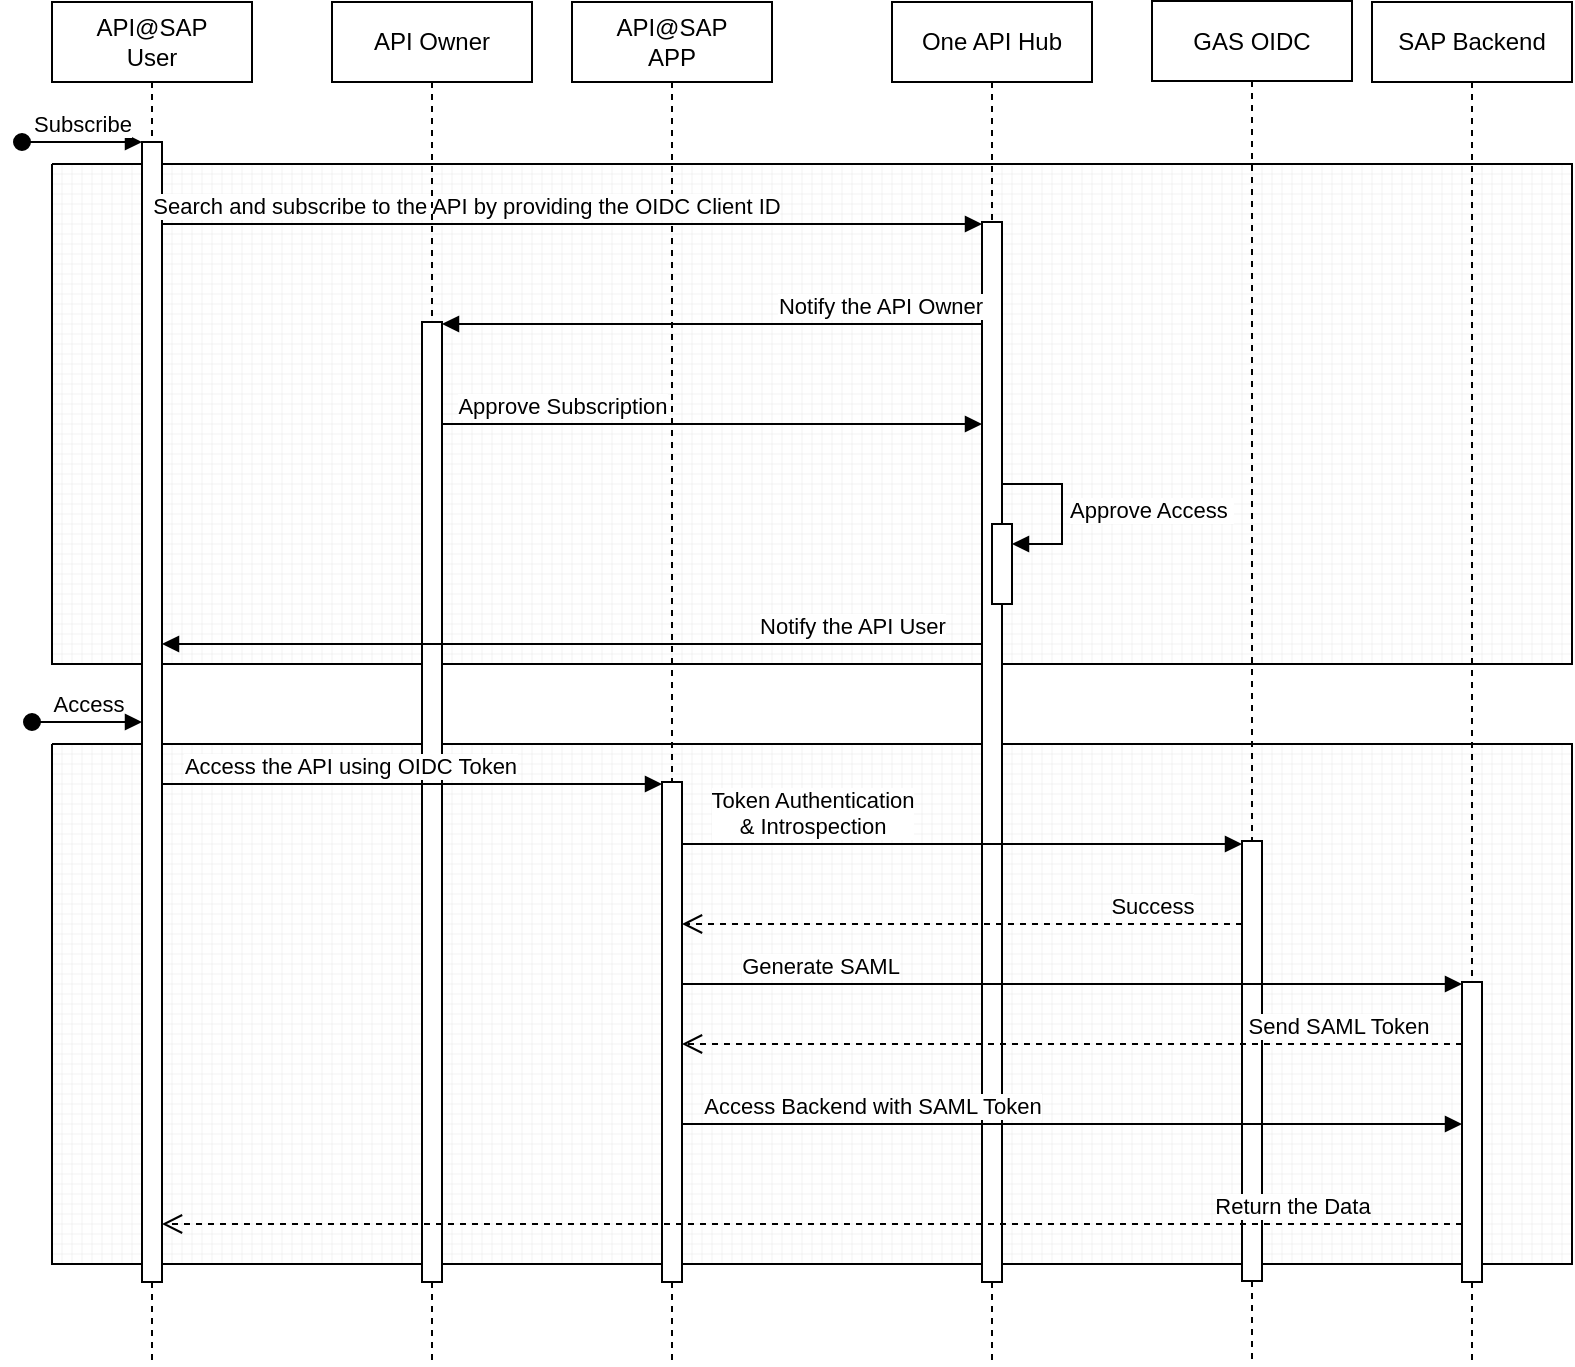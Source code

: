 <mxfile version="21.2.1" type="github">
  <diagram name="Page-1" id="2YBvvXClWsGukQMizWep">
    <mxGraphModel dx="1202" dy="660" grid="1" gridSize="10" guides="1" tooltips="1" connect="1" arrows="1" fold="1" page="1" pageScale="1" pageWidth="850" pageHeight="1100" math="0" shadow="0">
      <root>
        <mxCell id="0" />
        <mxCell id="1" parent="0" />
        <mxCell id="AVic4slwQ6wHCXrnZcfe-11" value="" style="verticalLabelPosition=bottom;verticalAlign=top;html=1;shape=mxgraph.basic.patternFillRect;fillStyle=grid;step=5;fillStrokeWidth=0.2;fillStrokeColor=#dddddd;" parent="1" vertex="1">
          <mxGeometry x="40" y="490" width="760" height="260" as="geometry" />
        </mxCell>
        <mxCell id="AVic4slwQ6wHCXrnZcfe-4" value="" style="verticalLabelPosition=bottom;verticalAlign=top;html=1;shape=mxgraph.basic.patternFillRect;fillStyle=grid;step=5;fillStrokeWidth=0.2;fillStrokeColor=#dddddd;" parent="1" vertex="1">
          <mxGeometry x="40" y="200" width="760" height="250" as="geometry" />
        </mxCell>
        <mxCell id="aM9ryv3xv72pqoxQDRHE-1" value="API@SAP &lt;br&gt;User" style="shape=umlLifeline;perimeter=lifelinePerimeter;whiteSpace=wrap;html=1;container=0;dropTarget=0;collapsible=0;recursiveResize=0;outlineConnect=0;portConstraint=eastwest;newEdgeStyle={&quot;edgeStyle&quot;:&quot;elbowEdgeStyle&quot;,&quot;elbow&quot;:&quot;vertical&quot;,&quot;curved&quot;:0,&quot;rounded&quot;:0};" parent="1" vertex="1">
          <mxGeometry x="40" y="119" width="100" height="681" as="geometry" />
        </mxCell>
        <mxCell id="aM9ryv3xv72pqoxQDRHE-2" value="" style="html=1;points=[];perimeter=orthogonalPerimeter;outlineConnect=0;targetShapes=umlLifeline;portConstraint=eastwest;newEdgeStyle={&quot;edgeStyle&quot;:&quot;elbowEdgeStyle&quot;,&quot;elbow&quot;:&quot;vertical&quot;,&quot;curved&quot;:0,&quot;rounded&quot;:0};" parent="aM9ryv3xv72pqoxQDRHE-1" vertex="1">
          <mxGeometry x="45" y="70" width="10" height="570" as="geometry" />
        </mxCell>
        <mxCell id="aM9ryv3xv72pqoxQDRHE-3" value="Subscribe" style="html=1;verticalAlign=bottom;startArrow=oval;endArrow=block;startSize=8;edgeStyle=elbowEdgeStyle;elbow=vertical;curved=0;rounded=0;" parent="aM9ryv3xv72pqoxQDRHE-1" target="aM9ryv3xv72pqoxQDRHE-2" edge="1">
          <mxGeometry relative="1" as="geometry">
            <mxPoint x="-15" y="70" as="sourcePoint" />
          </mxGeometry>
        </mxCell>
        <mxCell id="aM9ryv3xv72pqoxQDRHE-5" value="API@SAP&lt;br&gt;APP" style="shape=umlLifeline;perimeter=lifelinePerimeter;whiteSpace=wrap;html=1;container=0;dropTarget=0;collapsible=0;recursiveResize=0;outlineConnect=0;portConstraint=eastwest;newEdgeStyle={&quot;edgeStyle&quot;:&quot;elbowEdgeStyle&quot;,&quot;elbow&quot;:&quot;vertical&quot;,&quot;curved&quot;:0,&quot;rounded&quot;:0};" parent="1" vertex="1">
          <mxGeometry x="300" y="119" width="100" height="681" as="geometry" />
        </mxCell>
        <mxCell id="aM9ryv3xv72pqoxQDRHE-6" value="" style="html=1;points=[];perimeter=orthogonalPerimeter;outlineConnect=0;targetShapes=umlLifeline;portConstraint=eastwest;newEdgeStyle={&quot;edgeStyle&quot;:&quot;elbowEdgeStyle&quot;,&quot;elbow&quot;:&quot;vertical&quot;,&quot;curved&quot;:0,&quot;rounded&quot;:0};" parent="aM9ryv3xv72pqoxQDRHE-5" vertex="1">
          <mxGeometry x="45" y="390" width="10" height="250" as="geometry" />
        </mxCell>
        <mxCell id="aM9ryv3xv72pqoxQDRHE-7" value="Search and subscribe to the API by providing the OIDC Client ID" style="html=1;verticalAlign=bottom;endArrow=block;edgeStyle=elbowEdgeStyle;elbow=vertical;curved=0;rounded=0;" parent="1" source="aM9ryv3xv72pqoxQDRHE-2" target="XsU5lfdXcksKyY_UCjnN-2" edge="1">
          <mxGeometry x="-0.26" relative="1" as="geometry">
            <mxPoint x="95" y="225" as="sourcePoint" />
            <Array as="points">
              <mxPoint x="240" y="230" />
              <mxPoint x="410" y="230" />
              <mxPoint x="590" y="250" />
              <mxPoint x="180" y="225" />
            </Array>
            <mxPoint x="235" y="225" as="targetPoint" />
            <mxPoint as="offset" />
          </mxGeometry>
        </mxCell>
        <mxCell id="XsU5lfdXcksKyY_UCjnN-1" value="One API Hub" style="shape=umlLifeline;perimeter=lifelinePerimeter;whiteSpace=wrap;html=1;container=0;dropTarget=0;collapsible=0;recursiveResize=0;outlineConnect=0;portConstraint=eastwest;newEdgeStyle={&quot;edgeStyle&quot;:&quot;elbowEdgeStyle&quot;,&quot;elbow&quot;:&quot;vertical&quot;,&quot;curved&quot;:0,&quot;rounded&quot;:0};" parent="1" vertex="1">
          <mxGeometry x="460" y="119" width="100" height="681" as="geometry" />
        </mxCell>
        <mxCell id="XsU5lfdXcksKyY_UCjnN-2" value="" style="html=1;points=[];perimeter=orthogonalPerimeter;outlineConnect=0;targetShapes=umlLifeline;portConstraint=eastwest;newEdgeStyle={&quot;edgeStyle&quot;:&quot;elbowEdgeStyle&quot;,&quot;elbow&quot;:&quot;vertical&quot;,&quot;curved&quot;:0,&quot;rounded&quot;:0};" parent="XsU5lfdXcksKyY_UCjnN-1" vertex="1">
          <mxGeometry x="45" y="110" width="10" height="530" as="geometry" />
        </mxCell>
        <mxCell id="AVic4slwQ6wHCXrnZcfe-1" value="" style="html=1;points=[];perimeter=orthogonalPerimeter;outlineConnect=0;targetShapes=umlLifeline;portConstraint=eastwest;newEdgeStyle={&quot;edgeStyle&quot;:&quot;elbowEdgeStyle&quot;,&quot;elbow&quot;:&quot;vertical&quot;,&quot;curved&quot;:0,&quot;rounded&quot;:0};" parent="XsU5lfdXcksKyY_UCjnN-1" vertex="1">
          <mxGeometry x="50" y="261" width="10" height="40" as="geometry" />
        </mxCell>
        <mxCell id="AVic4slwQ6wHCXrnZcfe-2" value="Approve Access&amp;nbsp;" style="html=1;align=left;spacingLeft=2;endArrow=block;rounded=0;edgeStyle=orthogonalEdgeStyle;curved=0;rounded=0;" parent="XsU5lfdXcksKyY_UCjnN-1" target="AVic4slwQ6wHCXrnZcfe-1" edge="1">
          <mxGeometry relative="1" as="geometry">
            <mxPoint x="55" y="241" as="sourcePoint" />
            <Array as="points">
              <mxPoint x="85" y="271" />
            </Array>
          </mxGeometry>
        </mxCell>
        <mxCell id="XsU5lfdXcksKyY_UCjnN-12" value="SAP Backend" style="shape=umlLifeline;perimeter=lifelinePerimeter;whiteSpace=wrap;html=1;container=0;dropTarget=0;collapsible=0;recursiveResize=0;outlineConnect=0;portConstraint=eastwest;newEdgeStyle={&quot;edgeStyle&quot;:&quot;elbowEdgeStyle&quot;,&quot;elbow&quot;:&quot;vertical&quot;,&quot;curved&quot;:0,&quot;rounded&quot;:0};" parent="1" vertex="1">
          <mxGeometry x="700" y="119" width="100" height="681" as="geometry" />
        </mxCell>
        <mxCell id="XsU5lfdXcksKyY_UCjnN-16" value="" style="html=1;points=[];perimeter=orthogonalPerimeter;outlineConnect=0;targetShapes=umlLifeline;portConstraint=eastwest;newEdgeStyle={&quot;edgeStyle&quot;:&quot;elbowEdgeStyle&quot;,&quot;elbow&quot;:&quot;vertical&quot;,&quot;curved&quot;:0,&quot;rounded&quot;:0};" parent="XsU5lfdXcksKyY_UCjnN-12" vertex="1">
          <mxGeometry x="45" y="490" width="10" height="150" as="geometry" />
        </mxCell>
        <mxCell id="8DKK0phsEl0i5hMAirXq-7" value="API Owner" style="shape=umlLifeline;perimeter=lifelinePerimeter;whiteSpace=wrap;html=1;container=0;dropTarget=0;collapsible=0;recursiveResize=0;outlineConnect=0;portConstraint=eastwest;newEdgeStyle={&quot;edgeStyle&quot;:&quot;elbowEdgeStyle&quot;,&quot;elbow&quot;:&quot;vertical&quot;,&quot;curved&quot;:0,&quot;rounded&quot;:0};" parent="1" vertex="1">
          <mxGeometry x="180" y="119" width="100" height="680" as="geometry" />
        </mxCell>
        <mxCell id="8DKK0phsEl0i5hMAirXq-8" value="" style="html=1;points=[];perimeter=orthogonalPerimeter;outlineConnect=0;targetShapes=umlLifeline;portConstraint=eastwest;newEdgeStyle={&quot;edgeStyle&quot;:&quot;elbowEdgeStyle&quot;,&quot;elbow&quot;:&quot;vertical&quot;,&quot;curved&quot;:0,&quot;rounded&quot;:0};" parent="8DKK0phsEl0i5hMAirXq-7" vertex="1">
          <mxGeometry x="45" y="160" width="10" height="480" as="geometry" />
        </mxCell>
        <mxCell id="8DKK0phsEl0i5hMAirXq-9" value="Notify the API Owner" style="html=1;verticalAlign=bottom;endArrow=block;edgeStyle=elbowEdgeStyle;elbow=vertical;curved=0;rounded=0;" parent="1" source="XsU5lfdXcksKyY_UCjnN-2" target="8DKK0phsEl0i5hMAirXq-8" edge="1">
          <mxGeometry x="-0.618" relative="1" as="geometry">
            <mxPoint x="615" y="280" as="sourcePoint" />
            <Array as="points">
              <mxPoint x="415" y="280" />
              <mxPoint x="375" y="260" />
              <mxPoint x="105" y="260" />
              <mxPoint x="385" y="260" />
              <mxPoint x="235" y="320" />
              <mxPoint x="255" y="290" />
              <mxPoint x="215" y="260" />
            </Array>
            <mxPoint x="270" y="280" as="targetPoint" />
            <mxPoint as="offset" />
          </mxGeometry>
        </mxCell>
        <mxCell id="8DKK0phsEl0i5hMAirXq-12" value="Approve Subscription" style="html=1;verticalAlign=bottom;endArrow=block;edgeStyle=elbowEdgeStyle;elbow=vertical;curved=0;rounded=0;" parent="1" source="8DKK0phsEl0i5hMAirXq-8" target="XsU5lfdXcksKyY_UCjnN-2" edge="1">
          <mxGeometry x="-0.559" relative="1" as="geometry">
            <mxPoint x="250" y="350" as="sourcePoint" />
            <Array as="points">
              <mxPoint x="410" y="330" />
              <mxPoint x="510" y="340" />
              <mxPoint x="590" y="360" />
              <mxPoint x="335" y="350" />
            </Array>
            <mxPoint x="680" y="400" as="targetPoint" />
            <mxPoint as="offset" />
          </mxGeometry>
        </mxCell>
        <mxCell id="AVic4slwQ6wHCXrnZcfe-3" value="Notify the API User" style="html=1;verticalAlign=bottom;endArrow=block;edgeStyle=elbowEdgeStyle;elbow=vertical;curved=0;rounded=0;" parent="1" source="XsU5lfdXcksKyY_UCjnN-2" target="aM9ryv3xv72pqoxQDRHE-2" edge="1">
          <mxGeometry x="-0.683" relative="1" as="geometry">
            <mxPoint x="590" y="440" as="sourcePoint" />
            <Array as="points">
              <mxPoint x="490" y="440" />
              <mxPoint x="500" y="460" />
              <mxPoint x="340" y="440" />
              <mxPoint x="260" y="430" />
              <mxPoint x="410" y="440" />
              <mxPoint x="370" y="420" />
              <mxPoint x="100" y="420" />
              <mxPoint x="380" y="420" />
              <mxPoint x="230" y="480" />
              <mxPoint x="250" y="450" />
              <mxPoint x="210" y="420" />
            </Array>
            <mxPoint x="250" y="440" as="targetPoint" />
            <mxPoint as="offset" />
          </mxGeometry>
        </mxCell>
        <mxCell id="AVic4slwQ6wHCXrnZcfe-5" value="Access" style="html=1;verticalAlign=bottom;startArrow=oval;endArrow=block;startSize=8;edgeStyle=elbowEdgeStyle;elbow=vertical;curved=0;rounded=0;" parent="1" target="aM9ryv3xv72pqoxQDRHE-2" edge="1">
          <mxGeometry relative="1" as="geometry">
            <mxPoint x="30" y="479" as="sourcePoint" />
            <mxPoint x="80" y="478.5" as="targetPoint" />
            <Array as="points" />
          </mxGeometry>
        </mxCell>
        <mxCell id="AVic4slwQ6wHCXrnZcfe-6" value="Access the API using OIDC Token" style="html=1;verticalAlign=bottom;endArrow=block;edgeStyle=elbowEdgeStyle;elbow=vertical;curved=0;rounded=0;" parent="1" source="aM9ryv3xv72pqoxQDRHE-2" target="aM9ryv3xv72pqoxQDRHE-6" edge="1">
          <mxGeometry x="-0.25" relative="1" as="geometry">
            <mxPoint x="100" y="510" as="sourcePoint" />
            <Array as="points">
              <mxPoint x="320" y="510" />
              <mxPoint x="340" y="540" />
              <mxPoint x="595" y="530" />
              <mxPoint x="185" y="505" />
            </Array>
            <mxPoint x="600" y="510" as="targetPoint" />
            <mxPoint as="offset" />
          </mxGeometry>
        </mxCell>
        <mxCell id="AVic4slwQ6wHCXrnZcfe-7" value="Token Authentication &lt;br&gt;&amp;amp; Introspection" style="html=1;verticalAlign=bottom;endArrow=block;edgeStyle=elbowEdgeStyle;elbow=vertical;curved=0;rounded=0;" parent="1" source="aM9ryv3xv72pqoxQDRHE-6" target="CydD8f3p8fnvHTwtxUN6-2" edge="1">
          <mxGeometry x="-0.536" relative="1" as="geometry">
            <mxPoint x="450" y="560" as="sourcePoint" />
            <Array as="points">
              <mxPoint x="450" y="540" />
              <mxPoint x="460" y="570" />
              <mxPoint x="480" y="550" />
              <mxPoint x="530" y="540" />
              <mxPoint x="590" y="560" />
              <mxPoint x="950" y="580" />
              <mxPoint x="540" y="555" />
            </Array>
            <mxPoint x="780" y="560" as="targetPoint" />
            <mxPoint as="offset" />
          </mxGeometry>
        </mxCell>
        <mxCell id="AVic4slwQ6wHCXrnZcfe-8" value="Success" style="html=1;verticalAlign=bottom;endArrow=open;dashed=1;endSize=8;edgeStyle=elbowEdgeStyle;elbow=vertical;curved=0;rounded=0;" parent="1" source="CydD8f3p8fnvHTwtxUN6-2" target="aM9ryv3xv72pqoxQDRHE-6" edge="1">
          <mxGeometry x="-0.679" relative="1" as="geometry">
            <mxPoint x="580" y="570" as="sourcePoint" />
            <mxPoint x="500" y="570" as="targetPoint" />
            <Array as="points">
              <mxPoint x="570" y="580" />
              <mxPoint x="450" y="570" />
              <mxPoint x="500" y="600" />
              <mxPoint x="530" y="580" />
            </Array>
            <mxPoint as="offset" />
          </mxGeometry>
        </mxCell>
        <mxCell id="CydD8f3p8fnvHTwtxUN6-1" value="GAS OIDC" style="shape=umlLifeline;perimeter=lifelinePerimeter;whiteSpace=wrap;html=1;container=0;dropTarget=0;collapsible=0;recursiveResize=0;outlineConnect=0;portConstraint=eastwest;newEdgeStyle={&quot;edgeStyle&quot;:&quot;elbowEdgeStyle&quot;,&quot;elbow&quot;:&quot;vertical&quot;,&quot;curved&quot;:0,&quot;rounded&quot;:0};" parent="1" vertex="1">
          <mxGeometry x="590" y="118.5" width="100" height="681" as="geometry" />
        </mxCell>
        <mxCell id="CydD8f3p8fnvHTwtxUN6-2" value="" style="html=1;points=[];perimeter=orthogonalPerimeter;outlineConnect=0;targetShapes=umlLifeline;portConstraint=eastwest;newEdgeStyle={&quot;edgeStyle&quot;:&quot;elbowEdgeStyle&quot;,&quot;elbow&quot;:&quot;vertical&quot;,&quot;curved&quot;:0,&quot;rounded&quot;:0};" parent="CydD8f3p8fnvHTwtxUN6-1" vertex="1">
          <mxGeometry x="45" y="420" width="10" height="220" as="geometry" />
        </mxCell>
        <mxCell id="AVic4slwQ6wHCXrnZcfe-10" value="Return the Data" style="html=1;verticalAlign=bottom;endArrow=open;dashed=1;endSize=8;edgeStyle=elbowEdgeStyle;elbow=vertical;curved=0;rounded=0;" parent="1" source="XsU5lfdXcksKyY_UCjnN-16" target="aM9ryv3xv72pqoxQDRHE-2" edge="1">
          <mxGeometry x="-0.739" relative="1" as="geometry">
            <mxPoint x="710" y="690" as="sourcePoint" />
            <mxPoint x="550" y="690" as="targetPoint" />
            <Array as="points">
              <mxPoint x="630" y="730" />
              <mxPoint x="310" y="700" />
            </Array>
            <mxPoint as="offset" />
          </mxGeometry>
        </mxCell>
        <mxCell id="CydD8f3p8fnvHTwtxUN6-5" value="Send SAML Token" style="html=1;verticalAlign=bottom;endArrow=open;dashed=1;endSize=8;edgeStyle=elbowEdgeStyle;elbow=vertical;curved=0;rounded=0;" parent="1" source="XsU5lfdXcksKyY_UCjnN-16" target="aM9ryv3xv72pqoxQDRHE-6" edge="1">
          <mxGeometry x="-0.679" relative="1" as="geometry">
            <mxPoint x="740" y="640" as="sourcePoint" />
            <mxPoint x="460" y="640" as="targetPoint" />
            <Array as="points">
              <mxPoint x="675" y="640" />
              <mxPoint x="555" y="630" />
              <mxPoint x="605" y="660" />
              <mxPoint x="635" y="640" />
            </Array>
            <mxPoint as="offset" />
          </mxGeometry>
        </mxCell>
        <mxCell id="AVic4slwQ6wHCXrnZcfe-9" value="Generate SAML" style="html=1;verticalAlign=bottom;endArrow=block;edgeStyle=elbowEdgeStyle;elbow=vertical;curved=0;rounded=0;" parent="1" source="aM9ryv3xv72pqoxQDRHE-6" target="XsU5lfdXcksKyY_UCjnN-16" edge="1">
          <mxGeometry x="-0.645" relative="1" as="geometry">
            <mxPoint x="440" y="620" as="sourcePoint" />
            <Array as="points">
              <mxPoint x="670" y="610" />
              <mxPoint x="660" y="600" />
              <mxPoint x="540" y="660" />
              <mxPoint x="550" y="640" />
              <mxPoint x="535" y="620" />
              <mxPoint x="595" y="640" />
              <mxPoint x="955" y="660" />
              <mxPoint x="545" y="635" />
            </Array>
            <mxPoint x="600" y="620" as="targetPoint" />
            <mxPoint as="offset" />
          </mxGeometry>
        </mxCell>
        <mxCell id="CydD8f3p8fnvHTwtxUN6-6" value="Access Backend with SAML Token" style="html=1;verticalAlign=bottom;endArrow=block;edgeStyle=elbowEdgeStyle;elbow=vertical;curved=0;rounded=0;" parent="1" source="aM9ryv3xv72pqoxQDRHE-6" target="XsU5lfdXcksKyY_UCjnN-16" edge="1">
          <mxGeometry x="-0.513" relative="1" as="geometry">
            <mxPoint x="360" y="680" as="sourcePoint" />
            <Array as="points">
              <mxPoint x="675" y="680" />
              <mxPoint x="665" y="670" />
              <mxPoint x="545" y="730" />
              <mxPoint x="555" y="710" />
              <mxPoint x="540" y="690" />
              <mxPoint x="600" y="710" />
              <mxPoint x="960" y="730" />
              <mxPoint x="550" y="705" />
            </Array>
            <mxPoint x="750" y="680" as="targetPoint" />
            <mxPoint as="offset" />
          </mxGeometry>
        </mxCell>
      </root>
    </mxGraphModel>
  </diagram>
</mxfile>
